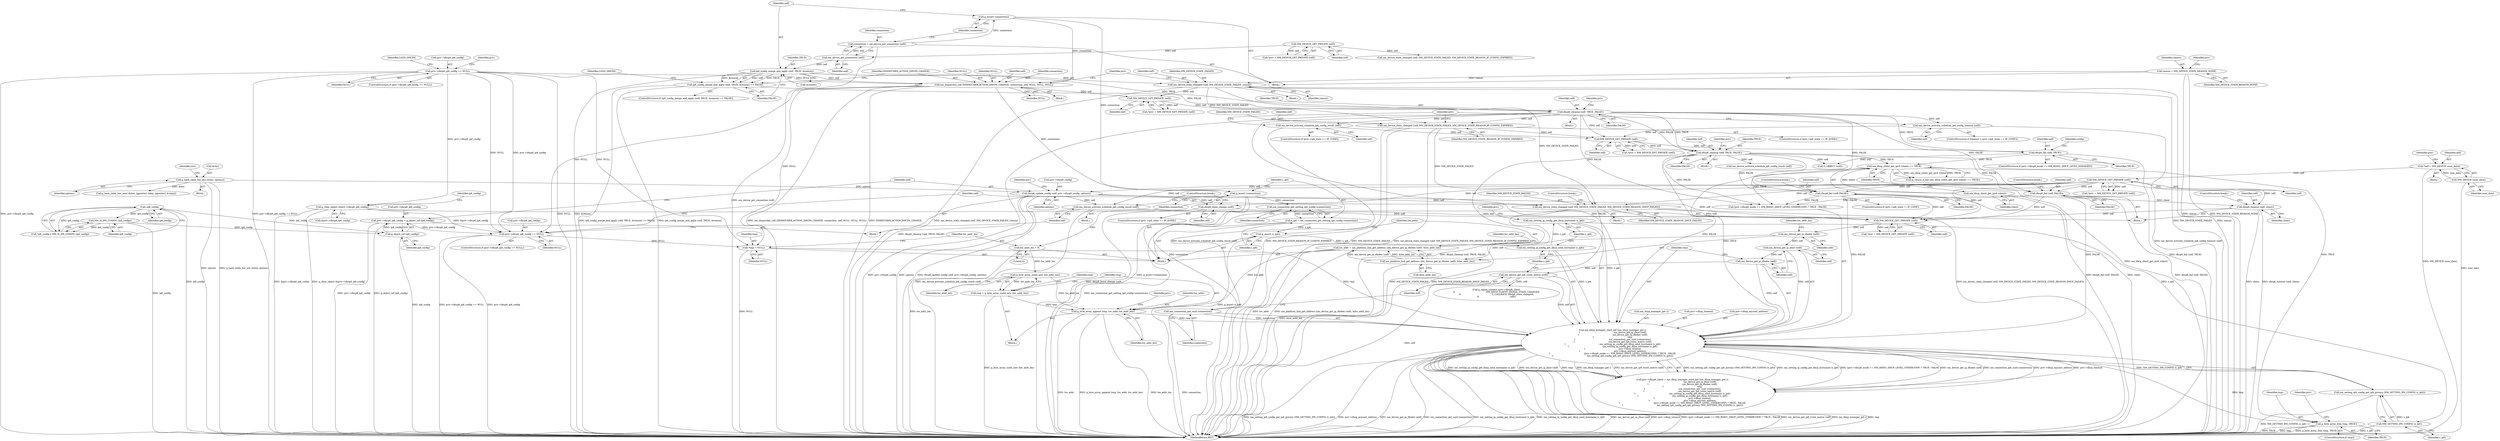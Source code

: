 digraph "0_NetworkManager_d5fc88e573fa58b93034b04d35a2454f5d28cad9@API" {
"1006596" [label="(Call,g_byte_array_free (tmp, TRUE))"];
"1006562" [label="(Call,nm_dhcp_manager_start_ip6 (nm_dhcp_manager_get (),\n\t                                                nm_device_get_ip_iface (self),\n\t                                                nm_device_get_ip_ifindex (self),\n\t                                                tmp,\n\t                                                nm_connection_get_uuid (connection),\n\t                                                nm_device_get_ip6_route_metric (self),\n\t                                                nm_setting_ip_config_get_dhcp_send_hostname (s_ip6),\n\t                                                nm_setting_ip_config_get_dhcp_hostname (s_ip6),\n\t                                                priv->dhcp_timeout,\n\t                                                priv->dhcp_anycast_address,\n\t                                                (priv->dhcp6_mode == NM_RDISC_DHCP_LEVEL_OTHERCONF) ? TRUE : FALSE,\n\t                                                nm_setting_ip6_config_get_ip6_privacy (NM_SETTING_IP6_CONFIG (s_ip6))))"];
"1006564" [label="(Call,nm_device_get_ip_iface (self))"];
"1006543" [label="(Call,nm_device_get_ip_ifindex (self))"];
"1006520" [label="(Call,NM_DEVICE_GET_PRIVATE (self))"];
"1006497" [label="(Call,dhcp6_fail (self, FALSE))"];
"1006413" [label="(Call,NM_DEVICE_GET_PRIVATE (self))"];
"1006406" [label="(Call,*self = NM_DEVICE (user_data))"];
"1006408" [label="(Call,NM_DEVICE (user_data))"];
"1006301" [label="(Call,dhcp6_cleanup (self, TRUE, FALSE))"];
"1006299" [label="(Call,NM_DEVICE_GET_PRIVATE (self))"];
"1006288" [label="(Call,nm_dispatcher_call (DISPATCHER_ACTION_DHCP6_CHANGE, connection, self, NULL, NULL, NULL))"];
"1006268" [label="(Call,g_assert (connection))"];
"1006264" [label="(Call,connection = nm_device_get_connection (self))"];
"1006266" [label="(Call,nm_device_get_connection (self))"];
"1006238" [label="(Call,NM_DEVICE_GET_PRIVATE (self))"];
"1006272" [label="(Call,ip6_config_merge_and_apply (self, TRUE, &reason))"];
"1006246" [label="(Call,priv->dhcp6_ip6_config == NULL)"];
"1006282" [label="(Call,nm_device_state_changed (self, NM_DEVICE_STATE_FAILED, reason))"];
"1006242" [label="(Call,reason = NM_DEVICE_STATE_REASON_NONE)"];
"1006271" [label="(Call,ip6_config_merge_and_apply (self, TRUE, &reason) == FALSE)"];
"1006362" [label="(Call,dhcp6_cleanup (self, TRUE, FALSE))"];
"1006349" [label="(Call,NM_DEVICE_GET_PRIVATE (self))"];
"1006329" [label="(Call,nm_device_state_changed (self, NM_DEVICE_STATE_FAILED, NM_DEVICE_STATE_REASON_IP_CONFIG_EXPIRED))"];
"1006320" [label="(Call,nm_device_activate_schedule_ip6_config_timeout (self))"];
"1006343" [label="(Call,nm_device_activate_schedule_ip6_config_result (self))"];
"1006468" [label="(Call,nm_device_state_changed (self, NM_DEVICE_STATE_FAILED, NM_DEVICE_STATE_REASON_DHCP_FAILED))"];
"1006448" [label="(Call,dhcp6_update_config (self, priv->dhcp6_config, options))"];
"1006380" [label="(Call,g_hash_table_iter_init (&iter, options))"];
"1006510" [label="(Call,dhcp6_fail (self, FALSE))"];
"1006473" [label="(Call,nm_device_activate_schedule_ip6_config_result (self))"];
"1006482" [label="(Call,dhcp6_lease_change (self))"];
"1006486" [label="(Call,dhcp6_timeout (self, client))"];
"1006417" [label="(Call,nm_dhcp_client_get_ipv6 (client))"];
"1006566" [label="(Call,nm_device_get_ip_ifindex (self))"];
"1006554" [label="(Call,g_byte_array_append (tmp, hw_addr, hw_addr_len))"];
"1006550" [label="(Call,tmp = g_byte_array_sized_new (hw_addr_len))"];
"1006552" [label="(Call,g_byte_array_sized_new (hw_addr_len))"];
"1006529" [label="(Call,hw_addr_len = 0)"];
"1006540" [label="(Call,hw_addr = nm_platform_link_get_address (nm_device_get_ip_ifindex (self), &hw_addr_len))"];
"1006542" [label="(Call,nm_platform_link_get_address (nm_device_get_ip_ifindex (self), &hw_addr_len))"];
"1006524" [label="(Call,*tmp = NULL)"];
"1006462" [label="(Call,priv->dhcp6_ip6_config == NULL)"];
"1006434" [label="(Call,g_clear_object (&priv->dhcp6_ip6_config))"];
"1006442" [label="(Call,priv->dhcp6_ip6_config = g_object_ref (ip6_config))"];
"1006446" [label="(Call,g_object_ref (ip6_config))"];
"1006422" [label="(Call,!ip6_config)"];
"1006424" [label="(Call,NM_IS_IP6_CONFIG (ip6_config))"];
"1006569" [label="(Call,nm_connection_get_uuid (connection))"];
"1006536" [label="(Call,nm_connection_get_setting_ip6_config (connection))"];
"1006532" [label="(Call,g_assert (connection))"];
"1006571" [label="(Call,nm_device_get_ip6_route_metric (self))"];
"1006573" [label="(Call,nm_setting_ip_config_get_dhcp_send_hostname (s_ip6))"];
"1006538" [label="(Call,g_assert (s_ip6))"];
"1006534" [label="(Call,s_ip6 = nm_connection_get_setting_ip6_config (connection))"];
"1006575" [label="(Call,nm_setting_ip_config_get_dhcp_hostname (s_ip6))"];
"1006416" [label="(Call,nm_dhcp_client_get_ipv6 (client) == TRUE)"];
"1006357" [label="(Call,dhcp6_fail (self, TRUE))"];
"1006591" [label="(Call,nm_setting_ip6_config_get_ip6_privacy (NM_SETTING_IP6_CONFIG (s_ip6)))"];
"1006592" [label="(Call,NM_SETTING_IP6_CONFIG (s_ip6))"];
"1006526" [label="(Identifier,NULL)"];
"1006289" [label="(Identifier,DISPATCHER_ACTION_DHCP6_CHANGE)"];
"1006518" [label="(Call,*priv = NM_DEVICE_GET_PRIVATE (self))"];
"1006510" [label="(Call,dhcp6_fail (self, FALSE))"];
"1006483" [label="(Identifier,self)"];
"1006363" [label="(Identifier,self)"];
"1006563" [label="(Call,nm_dhcp_manager_get ())"];
"1006418" [label="(Identifier,client)"];
"1006283" [label="(Identifier,self)"];
"1006435" [label="(Call,&priv->dhcp6_ip6_config)"];
"1006566" [label="(Call,nm_device_get_ip_ifindex (self))"];
"1006421" [label="(Call,!ip6_config || NM_IS_IP6_CONFIG (ip6_config))"];
"1006422" [label="(Call,!ip6_config)"];
"1006520" [label="(Call,NM_DEVICE_GET_PRIVATE (self))"];
"1006413" [label="(Call,NM_DEVICE_GET_PRIVATE (self))"];
"1006348" [label="(Identifier,priv)"];
"1006572" [label="(Identifier,self)"];
"1006550" [label="(Call,tmp = g_byte_array_sized_new (hw_addr_len))"];
"1006369" [label="(Identifier,priv)"];
"1006358" [label="(Identifier,self)"];
"1006549" [label="(Block,)"];
"1006277" [label="(Identifier,FALSE)"];
"1006466" [label="(Identifier,NULL)"];
"1006592" [label="(Call,NM_SETTING_IP6_CONFIG (s_ip6))"];
"1006608" [label="(Call,g_signal_connect (priv->dhcp6_client,\n\t\t                                            NM_DHCP_CLIENT_SIGNAL_STATE_CHANGED,\n\t\t                                            G_CALLBACK (dhcp6_state_changed),\n\t\t                                            self))"];
"1006288" [label="(Call,nm_dispatcher_call (DISPATCHER_ACTION_DHCP6_CHANGE, connection, self, NULL, NULL, NULL))"];
"1006513" [label="(ControlStructure,break;)"];
"1006499" [label="(Identifier,FALSE)"];
"1006300" [label="(Identifier,self)"];
"1006487" [label="(Identifier,self)"];
"1006521" [label="(Identifier,self)"];
"1006564" [label="(Call,nm_device_get_ip_iface (self))"];
"1006470" [label="(Identifier,NM_DEVICE_STATE_FAILED)"];
"1006567" [label="(Identifier,self)"];
"1006248" [label="(Identifier,priv)"];
"1006304" [label="(Identifier,FALSE)"];
"1006365" [label="(Identifier,FALSE)"];
"1006596" [label="(Call,g_byte_array_free (tmp, TRUE))"];
"1006560" [label="(Identifier,priv)"];
"1006343" [label="(Call,nm_device_activate_schedule_ip6_config_result (self))"];
"1006546" [label="(Identifier,hw_addr_len)"];
"1006529" [label="(Call,hw_addr_len = 0)"];
"1006406" [label="(Call,*self = NM_DEVICE (user_data))"];
"1006432" [label="(Block,)"];
"1006424" [label="(Call,NM_IS_IP6_CONFIG (ip6_config))"];
"1006301" [label="(Call,dhcp6_cleanup (self, TRUE, FALSE))"];
"1006419" [label="(Identifier,TRUE)"];
"1006578" [label="(Identifier,priv)"];
"1006573" [label="(Call,nm_setting_ip_config_get_dhcp_send_hostname (s_ip6))"];
"1006253" [label="(Identifier,LOGD_DHCP6)"];
"1006407" [label="(Identifier,self)"];
"1006351" [label="(ControlStructure,if (priv->dhcp6_mode == NM_RDISC_DHCP_LEVEL_MANAGED))"];
"1006423" [label="(Identifier,ip6_config)"];
"1006290" [label="(Identifier,connection)"];
"1006239" [label="(Identifier,self)"];
"1006556" [label="(Identifier,hw_addr)"];
"1006473" [label="(Call,nm_device_activate_schedule_ip6_config_result (self))"];
"1006558" [label="(Call,priv->dhcp6_client = nm_dhcp_manager_start_ip6 (nm_dhcp_manager_get (),\n\t                                                nm_device_get_ip_iface (self),\n\t                                                nm_device_get_ip_ifindex (self),\n\t                                                tmp,\n\t                                                nm_connection_get_uuid (connection),\n\t                                                nm_device_get_ip6_route_metric (self),\n\t                                                nm_setting_ip_config_get_dhcp_send_hostname (s_ip6),\n\t                                                nm_setting_ip_config_get_dhcp_hostname (s_ip6),\n\t                                                priv->dhcp_timeout,\n\t                                                priv->dhcp_anycast_address,\n\t                                                (priv->dhcp6_mode == NM_RDISC_DHCP_LEVEL_OTHERCONF) ? TRUE : FALSE,\n\t                                                nm_setting_ip6_config_get_ip6_privacy (NM_SETTING_IP6_CONFIG (s_ip6))))"];
"1006450" [label="(Call,priv->dhcp6_config)"];
"1006484" [label="(ControlStructure,break;)"];
"1006453" [label="(Identifier,options)"];
"1006474" [label="(Identifier,self)"];
"1006332" [label="(Identifier,NM_DEVICE_STATE_REASON_IP_CONFIG_EXPIRED)"];
"1006538" [label="(Call,g_assert (s_ip6))"];
"1006463" [label="(Call,priv->dhcp6_ip6_config)"];
"1006385" [label="(Call,g_hash_table_iter_next (&iter, (gpointer) &key, (gpointer) &value))"];
"1006569" [label="(Call,nm_connection_get_uuid (connection))"];
"1006416" [label="(Call,nm_dhcp_client_get_ipv6 (client) == TRUE)"];
"1006446" [label="(Call,g_object_ref (ip6_config))"];
"1006264" [label="(Call,connection = nm_device_get_connection (self))"];
"1006574" [label="(Identifier,s_ip6)"];
"1006272" [label="(Call,ip6_config_merge_and_apply (self, TRUE, &reason))"];
"1006250" [label="(Identifier,NULL)"];
"1006387" [label="(Identifier,iter)"];
"1006565" [label="(Identifier,self)"];
"1006299" [label="(Call,NM_DEVICE_GET_PRIVATE (self))"];
"1006535" [label="(Identifier,s_ip6)"];
"1006359" [label="(Identifier,TRUE)"];
"1006457" [label="(Identifier,priv)"];
"1006320" [label="(Call,nm_device_activate_schedule_ip6_config_timeout (self))"];
"1006540" [label="(Call,hw_addr = nm_platform_link_get_address (nm_device_get_ip_ifindex (self), &hw_addr_len))"];
"1006303" [label="(Identifier,TRUE)"];
"1006577" [label="(Call,priv->dhcp_timeout)"];
"1006245" [label="(ControlStructure,if (priv->dhcp6_ip6_config == NULL))"];
"1006497" [label="(Call,dhcp6_fail (self, FALSE))"];
"1006280" [label="(Identifier,LOGD_DHCP6)"];
"1006242" [label="(Call,reason = NM_DEVICE_STATE_REASON_NONE)"];
"1006486" [label="(Call,dhcp6_timeout (self, client))"];
"1006543" [label="(Call,nm_device_get_ip_ifindex (self))"];
"1006580" [label="(Call,priv->dhcp_anycast_address)"];
"1006512" [label="(Identifier,FALSE)"];
"1006374" [label="(Block,)"];
"1006238" [label="(Call,NM_DEVICE_GET_PRIVATE (self))"];
"1006293" [label="(Identifier,NULL)"];
"1006441" [label="(Block,)"];
"1006282" [label="(Call,nm_device_state_changed (self, NM_DEVICE_STATE_FAILED, reason))"];
"1006330" [label="(Identifier,self)"];
"1006583" [label="(Call,(priv->dhcp6_mode == NM_RDISC_DHCP_LEVEL_OTHERCONF) ? TRUE : FALSE)"];
"1006491" [label="(ControlStructure,if (priv->ip6_state != IP_CONF))"];
"1006557" [label="(Identifier,hw_addr_len)"];
"1006415" [label="(Call,g_return_if_fail (nm_dhcp_client_get_ipv6 (client) == TRUE))"];
"1006531" [label="(Literal,0)"];
"1006500" [label="(ControlStructure,break;)"];
"1006274" [label="(Identifier,TRUE)"];
"1006568" [label="(Identifier,tmp)"];
"1006442" [label="(Call,priv->dhcp6_ip6_config = g_object_ref (ip6_config))"];
"1006292" [label="(Identifier,NULL)"];
"1006278" [label="(Block,)"];
"1006488" [label="(Identifier,client)"];
"1006271" [label="(Call,ip6_config_merge_and_apply (self, TRUE, &reason) == FALSE)"];
"1006460" [label="(Block,)"];
"1006361" [label="(Block,)"];
"1006297" [label="(Call,*priv = NM_DEVICE_GET_PRIVATE (self))"];
"1006337" [label="(ControlStructure,if (priv->ip6_state == IP_CONF))"];
"1006542" [label="(Call,nm_platform_link_get_address (nm_device_get_ip_ifindex (self), &hw_addr_len))"];
"1006411" [label="(Call,*priv = NM_DEVICE_GET_PRIVATE (self))"];
"1006468" [label="(Call,nm_device_state_changed (self, NM_DEVICE_STATE_FAILED, NM_DEVICE_STATE_REASON_DHCP_FAILED))"];
"1006247" [label="(Call,priv->dhcp6_ip6_config)"];
"1006408" [label="(Call,NM_DEVICE (user_data))"];
"1006262" [label="(Identifier,priv)"];
"1006275" [label="(Call,&reason)"];
"1006372" [label="(Call,nm_device_activate_schedule_ip6_config_result (self))"];
"1006533" [label="(Identifier,connection)"];
"1006298" [label="(Identifier,priv)"];
"1006347" [label="(Call,*priv = NM_DEVICE_GET_PRIVATE (self))"];
"1006476" [label="(ControlStructure,if (priv->ip6_state == IP_DONE))"];
"1006544" [label="(Identifier,self)"];
"1006489" [label="(ControlStructure,break;)"];
"1006302" [label="(Identifier,self)"];
"1006462" [label="(Call,priv->dhcp6_ip6_config == NULL)"];
"1006295" [label="(Block,)"];
"1006321" [label="(Identifier,self)"];
"1006323" [label="(ControlStructure,if (priv->ip6_state == IP_DONE))"];
"1006364" [label="(Identifier,TRUE)"];
"1006267" [label="(Identifier,self)"];
"1006598" [label="(Identifier,TRUE)"];
"1006555" [label="(Identifier,tmp)"];
"1006404" [label="(Block,)"];
"1006255" [label="(Call,nm_device_state_changed (self, NM_DEVICE_STATE_FAILED, NM_DEVICE_STATE_REASON_IP_CONFIG_EXPIRED))"];
"1006294" [label="(Identifier,NULL)"];
"1006269" [label="(Identifier,connection)"];
"1006234" [label="(Block,)"];
"1006265" [label="(Identifier,connection)"];
"1006379" [label="(Identifier,config)"];
"1006545" [label="(Call,&hw_addr_len)"];
"1006524" [label="(Call,*tmp = NULL)"];
"1006414" [label="(Identifier,self)"];
"1006472" [label="(ControlStructure,break;)"];
"1006498" [label="(Identifier,self)"];
"1007368" [label="(MethodReturn,RET)"];
"1006412" [label="(Identifier,priv)"];
"1006243" [label="(Identifier,reason)"];
"1006417" [label="(Call,nm_dhcp_client_get_ipv6 (client))"];
"1006553" [label="(Identifier,hw_addr_len)"];
"1006530" [label="(Identifier,hw_addr_len)"];
"1006541" [label="(Identifier,hw_addr)"];
"1006576" [label="(Identifier,s_ip6)"];
"1006593" [label="(Identifier,s_ip6)"];
"1006270" [label="(ControlStructure,if (ip6_config_merge_and_apply (self, TRUE, &reason) == FALSE))"];
"1006525" [label="(Identifier,tmp)"];
"1006469" [label="(Identifier,self)"];
"1006266" [label="(Call,nm_device_get_connection (self))"];
"1006534" [label="(Call,s_ip6 = nm_connection_get_setting_ip6_config (connection))"];
"1006357" [label="(Call,dhcp6_fail (self, TRUE))"];
"1006575" [label="(Call,nm_setting_ip_config_get_dhcp_hostname (s_ip6))"];
"1006536" [label="(Call,nm_connection_get_setting_ip6_config (connection))"];
"1006291" [label="(Identifier,self)"];
"1006601" [label="(Identifier,priv)"];
"1006571" [label="(Call,nm_device_get_ip6_route_metric (self))"];
"1006246" [label="(Call,priv->dhcp6_ip6_config == NULL)"];
"1006532" [label="(Call,g_assert (connection))"];
"1006570" [label="(Identifier,connection)"];
"1006552" [label="(Call,g_byte_array_sized_new (hw_addr_len))"];
"1006539" [label="(Identifier,s_ip6)"];
"1006467" [label="(Block,)"];
"1006461" [label="(ControlStructure,if (priv->dhcp6_ip6_config == NULL))"];
"1006344" [label="(Identifier,self)"];
"1006383" [label="(Identifier,options)"];
"1006548" [label="(Identifier,hw_addr_len)"];
"1006362" [label="(Call,dhcp6_cleanup (self, TRUE, FALSE))"];
"1006591" [label="(Call,nm_setting_ip6_config_get_ip6_privacy (NM_SETTING_IP6_CONFIG (s_ip6)))"];
"1006449" [label="(Identifier,self)"];
"1006447" [label="(Identifier,ip6_config)"];
"1006482" [label="(Call,dhcp6_lease_change (self))"];
"1006511" [label="(Identifier,self)"];
"1006236" [label="(Call,*priv = NM_DEVICE_GET_PRIVATE (self))"];
"1006273" [label="(Identifier,self)"];
"1006594" [label="(ControlStructure,if (tmp))"];
"1006287" [label="(Block,)"];
"1006268" [label="(Call,g_assert (connection))"];
"1006597" [label="(Identifier,tmp)"];
"1006331" [label="(Identifier,NM_DEVICE_STATE_FAILED)"];
"1006308" [label="(Identifier,priv)"];
"1006440" [label="(Identifier,ip6_config)"];
"1006471" [label="(Identifier,NM_DEVICE_STATE_REASON_DHCP_FAILED)"];
"1006443" [label="(Call,priv->dhcp6_ip6_config)"];
"1006401" [label="(Call,G_OBJECT (self))"];
"1006562" [label="(Call,nm_dhcp_manager_start_ip6 (nm_dhcp_manager_get (),\n\t                                                nm_device_get_ip_iface (self),\n\t                                                nm_device_get_ip_ifindex (self),\n\t                                                tmp,\n\t                                                nm_connection_get_uuid (connection),\n\t                                                nm_device_get_ip6_route_metric (self),\n\t                                                nm_setting_ip_config_get_dhcp_send_hostname (s_ip6),\n\t                                                nm_setting_ip_config_get_dhcp_hostname (s_ip6),\n\t                                                priv->dhcp_timeout,\n\t                                                priv->dhcp_anycast_address,\n\t                                                (priv->dhcp6_mode == NM_RDISC_DHCP_LEVEL_OTHERCONF) ? TRUE : FALSE,\n\t                                                nm_setting_ip6_config_get_ip6_privacy (NM_SETTING_IP6_CONFIG (s_ip6))))"];
"1006551" [label="(Identifier,tmp)"];
"1006284" [label="(Identifier,NM_DEVICE_STATE_FAILED)"];
"1006312" [label="(ControlStructure,if (timeout || (priv->ip6_state == IP_CONF)))"];
"1006537" [label="(Identifier,connection)"];
"1006425" [label="(Identifier,ip6_config)"];
"1006554" [label="(Call,g_byte_array_append (tmp, hw_addr, hw_addr_len))"];
"1006285" [label="(Identifier,reason)"];
"1006244" [label="(Identifier,NM_DEVICE_STATE_REASON_NONE)"];
"1006329" [label="(Call,nm_device_state_changed (self, NM_DEVICE_STATE_FAILED, NM_DEVICE_STATE_REASON_IP_CONFIG_EXPIRED))"];
"1006448" [label="(Call,dhcp6_update_config (self, priv->dhcp6_config, options))"];
"1006350" [label="(Identifier,self)"];
"1006349" [label="(Call,NM_DEVICE_GET_PRIVATE (self))"];
"1006381" [label="(Call,&iter)"];
"1006516" [label="(Block,)"];
"1006409" [label="(Identifier,user_data)"];
"1006380" [label="(Call,g_hash_table_iter_init (&iter, options))"];
"1006434" [label="(Call,g_clear_object (&priv->dhcp6_ip6_config))"];
"1006596" -> "1006594"  [label="AST: "];
"1006596" -> "1006598"  [label="CFG: "];
"1006597" -> "1006596"  [label="AST: "];
"1006598" -> "1006596"  [label="AST: "];
"1006601" -> "1006596"  [label="CFG: "];
"1006596" -> "1007368"  [label="DDG: tmp"];
"1006596" -> "1007368"  [label="DDG: g_byte_array_free (tmp, TRUE)"];
"1006596" -> "1007368"  [label="DDG: TRUE"];
"1006562" -> "1006596"  [label="DDG: tmp"];
"1006416" -> "1006596"  [label="DDG: TRUE"];
"1006562" -> "1006558"  [label="AST: "];
"1006562" -> "1006591"  [label="CFG: "];
"1006563" -> "1006562"  [label="AST: "];
"1006564" -> "1006562"  [label="AST: "];
"1006566" -> "1006562"  [label="AST: "];
"1006568" -> "1006562"  [label="AST: "];
"1006569" -> "1006562"  [label="AST: "];
"1006571" -> "1006562"  [label="AST: "];
"1006573" -> "1006562"  [label="AST: "];
"1006575" -> "1006562"  [label="AST: "];
"1006577" -> "1006562"  [label="AST: "];
"1006580" -> "1006562"  [label="AST: "];
"1006583" -> "1006562"  [label="AST: "];
"1006591" -> "1006562"  [label="AST: "];
"1006558" -> "1006562"  [label="CFG: "];
"1006562" -> "1007368"  [label="DDG: nm_device_get_ip_iface (self)"];
"1006562" -> "1007368"  [label="DDG: priv->dhcp_timeout"];
"1006562" -> "1007368"  [label="DDG: (priv->dhcp6_mode == NM_RDISC_DHCP_LEVEL_OTHERCONF) ? TRUE : FALSE"];
"1006562" -> "1007368"  [label="DDG: nm_device_get_ip6_route_metric (self)"];
"1006562" -> "1007368"  [label="DDG: nm_dhcp_manager_get ()"];
"1006562" -> "1007368"  [label="DDG: tmp"];
"1006562" -> "1007368"  [label="DDG: nm_setting_ip6_config_get_ip6_privacy (NM_SETTING_IP6_CONFIG (s_ip6))"];
"1006562" -> "1007368"  [label="DDG: priv->dhcp_anycast_address"];
"1006562" -> "1007368"  [label="DDG: nm_device_get_ip_ifindex (self)"];
"1006562" -> "1007368"  [label="DDG: nm_connection_get_uuid (connection)"];
"1006562" -> "1007368"  [label="DDG: nm_setting_ip_config_get_dhcp_hostname (s_ip6)"];
"1006562" -> "1007368"  [label="DDG: nm_setting_ip_config_get_dhcp_send_hostname (s_ip6)"];
"1006562" -> "1006558"  [label="DDG: nm_setting_ip6_config_get_ip6_privacy (NM_SETTING_IP6_CONFIG (s_ip6))"];
"1006562" -> "1006558"  [label="DDG: nm_setting_ip_config_get_dhcp_hostname (s_ip6)"];
"1006562" -> "1006558"  [label="DDG: (priv->dhcp6_mode == NM_RDISC_DHCP_LEVEL_OTHERCONF) ? TRUE : FALSE"];
"1006562" -> "1006558"  [label="DDG: nm_device_get_ip_ifindex (self)"];
"1006562" -> "1006558"  [label="DDG: nm_connection_get_uuid (connection)"];
"1006562" -> "1006558"  [label="DDG: priv->dhcp_anycast_address"];
"1006562" -> "1006558"  [label="DDG: priv->dhcp_timeout"];
"1006562" -> "1006558"  [label="DDG: nm_setting_ip_config_get_dhcp_send_hostname (s_ip6)"];
"1006562" -> "1006558"  [label="DDG: nm_device_get_ip_iface (self)"];
"1006562" -> "1006558"  [label="DDG: tmp"];
"1006562" -> "1006558"  [label="DDG: nm_dhcp_manager_get ()"];
"1006562" -> "1006558"  [label="DDG: nm_device_get_ip6_route_metric (self)"];
"1006564" -> "1006562"  [label="DDG: self"];
"1006566" -> "1006562"  [label="DDG: self"];
"1006554" -> "1006562"  [label="DDG: tmp"];
"1006524" -> "1006562"  [label="DDG: tmp"];
"1006569" -> "1006562"  [label="DDG: connection"];
"1006571" -> "1006562"  [label="DDG: self"];
"1006573" -> "1006562"  [label="DDG: s_ip6"];
"1006575" -> "1006562"  [label="DDG: s_ip6"];
"1006416" -> "1006562"  [label="DDG: TRUE"];
"1006301" -> "1006562"  [label="DDG: FALSE"];
"1006362" -> "1006562"  [label="DDG: FALSE"];
"1006497" -> "1006562"  [label="DDG: FALSE"];
"1006510" -> "1006562"  [label="DDG: FALSE"];
"1006591" -> "1006562"  [label="DDG: NM_SETTING_IP6_CONFIG (s_ip6)"];
"1006564" -> "1006565"  [label="CFG: "];
"1006565" -> "1006564"  [label="AST: "];
"1006567" -> "1006564"  [label="CFG: "];
"1006543" -> "1006564"  [label="DDG: self"];
"1006564" -> "1006566"  [label="DDG: self"];
"1006543" -> "1006542"  [label="AST: "];
"1006543" -> "1006544"  [label="CFG: "];
"1006544" -> "1006543"  [label="AST: "];
"1006546" -> "1006543"  [label="CFG: "];
"1006543" -> "1006542"  [label="DDG: self"];
"1006520" -> "1006543"  [label="DDG: self"];
"1006520" -> "1006518"  [label="AST: "];
"1006520" -> "1006521"  [label="CFG: "];
"1006521" -> "1006520"  [label="AST: "];
"1006518" -> "1006520"  [label="CFG: "];
"1006520" -> "1006518"  [label="DDG: self"];
"1006497" -> "1006520"  [label="DDG: self"];
"1006468" -> "1006520"  [label="DDG: self"];
"1006510" -> "1006520"  [label="DDG: self"];
"1006413" -> "1006520"  [label="DDG: self"];
"1006473" -> "1006520"  [label="DDG: self"];
"1006482" -> "1006520"  [label="DDG: self"];
"1006448" -> "1006520"  [label="DDG: self"];
"1006486" -> "1006520"  [label="DDG: self"];
"1006497" -> "1006491"  [label="AST: "];
"1006497" -> "1006499"  [label="CFG: "];
"1006498" -> "1006497"  [label="AST: "];
"1006499" -> "1006497"  [label="AST: "];
"1006500" -> "1006497"  [label="CFG: "];
"1006497" -> "1007368"  [label="DDG: dhcp6_fail (self, FALSE)"];
"1006413" -> "1006497"  [label="DDG: self"];
"1006301" -> "1006497"  [label="DDG: FALSE"];
"1006362" -> "1006497"  [label="DDG: FALSE"];
"1006497" -> "1006583"  [label="DDG: FALSE"];
"1006413" -> "1006411"  [label="AST: "];
"1006413" -> "1006414"  [label="CFG: "];
"1006414" -> "1006413"  [label="AST: "];
"1006411" -> "1006413"  [label="CFG: "];
"1006413" -> "1006411"  [label="DDG: self"];
"1006406" -> "1006413"  [label="DDG: self"];
"1006413" -> "1006448"  [label="DDG: self"];
"1006413" -> "1006468"  [label="DDG: self"];
"1006413" -> "1006473"  [label="DDG: self"];
"1006413" -> "1006482"  [label="DDG: self"];
"1006413" -> "1006486"  [label="DDG: self"];
"1006413" -> "1006510"  [label="DDG: self"];
"1006406" -> "1006404"  [label="AST: "];
"1006406" -> "1006408"  [label="CFG: "];
"1006407" -> "1006406"  [label="AST: "];
"1006408" -> "1006406"  [label="AST: "];
"1006412" -> "1006406"  [label="CFG: "];
"1006406" -> "1007368"  [label="DDG: NM_DEVICE (user_data)"];
"1006408" -> "1006406"  [label="DDG: user_data"];
"1006408" -> "1006409"  [label="CFG: "];
"1006409" -> "1006408"  [label="AST: "];
"1006408" -> "1007368"  [label="DDG: user_data"];
"1006301" -> "1006295"  [label="AST: "];
"1006301" -> "1006304"  [label="CFG: "];
"1006302" -> "1006301"  [label="AST: "];
"1006303" -> "1006301"  [label="AST: "];
"1006304" -> "1006301"  [label="AST: "];
"1006308" -> "1006301"  [label="CFG: "];
"1006301" -> "1007368"  [label="DDG: dhcp6_cleanup (self, TRUE, FALSE)"];
"1006299" -> "1006301"  [label="DDG: self"];
"1006272" -> "1006301"  [label="DDG: TRUE"];
"1006271" -> "1006301"  [label="DDG: FALSE"];
"1006301" -> "1006320"  [label="DDG: self"];
"1006301" -> "1006329"  [label="DDG: self"];
"1006301" -> "1006343"  [label="DDG: self"];
"1006301" -> "1006349"  [label="DDG: self"];
"1006301" -> "1006357"  [label="DDG: TRUE"];
"1006301" -> "1006362"  [label="DDG: TRUE"];
"1006301" -> "1006362"  [label="DDG: FALSE"];
"1006301" -> "1006510"  [label="DDG: FALSE"];
"1006301" -> "1006583"  [label="DDG: FALSE"];
"1006299" -> "1006297"  [label="AST: "];
"1006299" -> "1006300"  [label="CFG: "];
"1006300" -> "1006299"  [label="AST: "];
"1006297" -> "1006299"  [label="CFG: "];
"1006299" -> "1006297"  [label="DDG: self"];
"1006288" -> "1006299"  [label="DDG: self"];
"1006282" -> "1006299"  [label="DDG: self"];
"1006288" -> "1006287"  [label="AST: "];
"1006288" -> "1006294"  [label="CFG: "];
"1006289" -> "1006288"  [label="AST: "];
"1006290" -> "1006288"  [label="AST: "];
"1006291" -> "1006288"  [label="AST: "];
"1006292" -> "1006288"  [label="AST: "];
"1006293" -> "1006288"  [label="AST: "];
"1006294" -> "1006288"  [label="AST: "];
"1006298" -> "1006288"  [label="CFG: "];
"1006288" -> "1007368"  [label="DDG: nm_dispatcher_call (DISPATCHER_ACTION_DHCP6_CHANGE, connection, self, NULL, NULL, NULL)"];
"1006288" -> "1007368"  [label="DDG: DISPATCHER_ACTION_DHCP6_CHANGE"];
"1006268" -> "1006288"  [label="DDG: connection"];
"1006272" -> "1006288"  [label="DDG: self"];
"1006246" -> "1006288"  [label="DDG: NULL"];
"1006288" -> "1006462"  [label="DDG: NULL"];
"1006288" -> "1006524"  [label="DDG: NULL"];
"1006288" -> "1006532"  [label="DDG: connection"];
"1006268" -> "1006234"  [label="AST: "];
"1006268" -> "1006269"  [label="CFG: "];
"1006269" -> "1006268"  [label="AST: "];
"1006273" -> "1006268"  [label="CFG: "];
"1006264" -> "1006268"  [label="DDG: connection"];
"1006268" -> "1006532"  [label="DDG: connection"];
"1006264" -> "1006234"  [label="AST: "];
"1006264" -> "1006266"  [label="CFG: "];
"1006265" -> "1006264"  [label="AST: "];
"1006266" -> "1006264"  [label="AST: "];
"1006269" -> "1006264"  [label="CFG: "];
"1006264" -> "1007368"  [label="DDG: nm_device_get_connection (self)"];
"1006266" -> "1006264"  [label="DDG: self"];
"1006266" -> "1006267"  [label="CFG: "];
"1006267" -> "1006266"  [label="AST: "];
"1006238" -> "1006266"  [label="DDG: self"];
"1006266" -> "1006272"  [label="DDG: self"];
"1006238" -> "1006236"  [label="AST: "];
"1006238" -> "1006239"  [label="CFG: "];
"1006239" -> "1006238"  [label="AST: "];
"1006236" -> "1006238"  [label="CFG: "];
"1006238" -> "1006236"  [label="DDG: self"];
"1006238" -> "1006255"  [label="DDG: self"];
"1006272" -> "1006271"  [label="AST: "];
"1006272" -> "1006275"  [label="CFG: "];
"1006273" -> "1006272"  [label="AST: "];
"1006274" -> "1006272"  [label="AST: "];
"1006275" -> "1006272"  [label="AST: "];
"1006277" -> "1006272"  [label="CFG: "];
"1006272" -> "1007368"  [label="DDG: &reason"];
"1006272" -> "1006271"  [label="DDG: self"];
"1006272" -> "1006271"  [label="DDG: TRUE"];
"1006272" -> "1006271"  [label="DDG: &reason"];
"1006272" -> "1006282"  [label="DDG: self"];
"1006246" -> "1006245"  [label="AST: "];
"1006246" -> "1006250"  [label="CFG: "];
"1006247" -> "1006246"  [label="AST: "];
"1006250" -> "1006246"  [label="AST: "];
"1006253" -> "1006246"  [label="CFG: "];
"1006262" -> "1006246"  [label="CFG: "];
"1006246" -> "1007368"  [label="DDG: priv->dhcp6_ip6_config == NULL"];
"1006246" -> "1007368"  [label="DDG: NULL"];
"1006246" -> "1007368"  [label="DDG: priv->dhcp6_ip6_config"];
"1006246" -> "1006434"  [label="DDG: priv->dhcp6_ip6_config"];
"1006246" -> "1006462"  [label="DDG: priv->dhcp6_ip6_config"];
"1006246" -> "1006462"  [label="DDG: NULL"];
"1006246" -> "1006524"  [label="DDG: NULL"];
"1006282" -> "1006278"  [label="AST: "];
"1006282" -> "1006285"  [label="CFG: "];
"1006283" -> "1006282"  [label="AST: "];
"1006284" -> "1006282"  [label="AST: "];
"1006285" -> "1006282"  [label="AST: "];
"1006298" -> "1006282"  [label="CFG: "];
"1006282" -> "1007368"  [label="DDG: NM_DEVICE_STATE_FAILED"];
"1006282" -> "1007368"  [label="DDG: reason"];
"1006282" -> "1007368"  [label="DDG: nm_device_state_changed (self, NM_DEVICE_STATE_FAILED, reason)"];
"1006242" -> "1006282"  [label="DDG: reason"];
"1006282" -> "1006329"  [label="DDG: NM_DEVICE_STATE_FAILED"];
"1006282" -> "1006468"  [label="DDG: NM_DEVICE_STATE_FAILED"];
"1006242" -> "1006234"  [label="AST: "];
"1006242" -> "1006244"  [label="CFG: "];
"1006243" -> "1006242"  [label="AST: "];
"1006244" -> "1006242"  [label="AST: "];
"1006248" -> "1006242"  [label="CFG: "];
"1006242" -> "1007368"  [label="DDG: NM_DEVICE_STATE_REASON_NONE"];
"1006242" -> "1007368"  [label="DDG: reason"];
"1006271" -> "1006270"  [label="AST: "];
"1006271" -> "1006277"  [label="CFG: "];
"1006277" -> "1006271"  [label="AST: "];
"1006280" -> "1006271"  [label="CFG: "];
"1006289" -> "1006271"  [label="CFG: "];
"1006271" -> "1007368"  [label="DDG: ip6_config_merge_and_apply (self, TRUE, &reason) == FALSE"];
"1006271" -> "1007368"  [label="DDG: ip6_config_merge_and_apply (self, TRUE, &reason)"];
"1006362" -> "1006361"  [label="AST: "];
"1006362" -> "1006365"  [label="CFG: "];
"1006363" -> "1006362"  [label="AST: "];
"1006364" -> "1006362"  [label="AST: "];
"1006365" -> "1006362"  [label="AST: "];
"1006369" -> "1006362"  [label="CFG: "];
"1006362" -> "1007368"  [label="DDG: dhcp6_cleanup (self, TRUE, FALSE)"];
"1006349" -> "1006362"  [label="DDG: self"];
"1006362" -> "1006372"  [label="DDG: self"];
"1006362" -> "1006401"  [label="DDG: self"];
"1006362" -> "1006416"  [label="DDG: TRUE"];
"1006362" -> "1006510"  [label="DDG: FALSE"];
"1006362" -> "1006583"  [label="DDG: FALSE"];
"1006349" -> "1006347"  [label="AST: "];
"1006349" -> "1006350"  [label="CFG: "];
"1006350" -> "1006349"  [label="AST: "];
"1006347" -> "1006349"  [label="CFG: "];
"1006349" -> "1006347"  [label="DDG: self"];
"1006329" -> "1006349"  [label="DDG: self"];
"1006320" -> "1006349"  [label="DDG: self"];
"1006343" -> "1006349"  [label="DDG: self"];
"1006349" -> "1006357"  [label="DDG: self"];
"1006329" -> "1006323"  [label="AST: "];
"1006329" -> "1006332"  [label="CFG: "];
"1006330" -> "1006329"  [label="AST: "];
"1006331" -> "1006329"  [label="AST: "];
"1006332" -> "1006329"  [label="AST: "];
"1006348" -> "1006329"  [label="CFG: "];
"1006329" -> "1007368"  [label="DDG: nm_device_state_changed (self, NM_DEVICE_STATE_FAILED, NM_DEVICE_STATE_REASON_IP_CONFIG_EXPIRED)"];
"1006329" -> "1007368"  [label="DDG: NM_DEVICE_STATE_REASON_IP_CONFIG_EXPIRED"];
"1006329" -> "1007368"  [label="DDG: NM_DEVICE_STATE_FAILED"];
"1006329" -> "1006468"  [label="DDG: NM_DEVICE_STATE_FAILED"];
"1006320" -> "1006312"  [label="AST: "];
"1006320" -> "1006321"  [label="CFG: "];
"1006321" -> "1006320"  [label="AST: "];
"1006348" -> "1006320"  [label="CFG: "];
"1006320" -> "1007368"  [label="DDG: nm_device_activate_schedule_ip6_config_timeout (self)"];
"1006343" -> "1006337"  [label="AST: "];
"1006343" -> "1006344"  [label="CFG: "];
"1006344" -> "1006343"  [label="AST: "];
"1006348" -> "1006343"  [label="CFG: "];
"1006343" -> "1007368"  [label="DDG: nm_device_activate_schedule_ip6_config_result (self)"];
"1006468" -> "1006467"  [label="AST: "];
"1006468" -> "1006471"  [label="CFG: "];
"1006469" -> "1006468"  [label="AST: "];
"1006470" -> "1006468"  [label="AST: "];
"1006471" -> "1006468"  [label="AST: "];
"1006472" -> "1006468"  [label="CFG: "];
"1006468" -> "1007368"  [label="DDG: NM_DEVICE_STATE_FAILED"];
"1006468" -> "1007368"  [label="DDG: NM_DEVICE_STATE_REASON_DHCP_FAILED"];
"1006468" -> "1007368"  [label="DDG: nm_device_state_changed (self, NM_DEVICE_STATE_FAILED, NM_DEVICE_STATE_REASON_DHCP_FAILED)"];
"1006448" -> "1006468"  [label="DDG: self"];
"1006448" -> "1006441"  [label="AST: "];
"1006448" -> "1006453"  [label="CFG: "];
"1006449" -> "1006448"  [label="AST: "];
"1006450" -> "1006448"  [label="AST: "];
"1006453" -> "1006448"  [label="AST: "];
"1006457" -> "1006448"  [label="CFG: "];
"1006448" -> "1007368"  [label="DDG: options"];
"1006448" -> "1007368"  [label="DDG: dhcp6_update_config (self, priv->dhcp6_config, options)"];
"1006448" -> "1007368"  [label="DDG: priv->dhcp6_config"];
"1006380" -> "1006448"  [label="DDG: options"];
"1006448" -> "1006473"  [label="DDG: self"];
"1006448" -> "1006482"  [label="DDG: self"];
"1006380" -> "1006374"  [label="AST: "];
"1006380" -> "1006383"  [label="CFG: "];
"1006381" -> "1006380"  [label="AST: "];
"1006383" -> "1006380"  [label="AST: "];
"1006387" -> "1006380"  [label="CFG: "];
"1006380" -> "1007368"  [label="DDG: options"];
"1006380" -> "1007368"  [label="DDG: g_hash_table_iter_init (&iter, options)"];
"1006380" -> "1006385"  [label="DDG: &iter"];
"1006510" -> "1006432"  [label="AST: "];
"1006510" -> "1006512"  [label="CFG: "];
"1006511" -> "1006510"  [label="AST: "];
"1006512" -> "1006510"  [label="AST: "];
"1006513" -> "1006510"  [label="CFG: "];
"1006510" -> "1007368"  [label="DDG: dhcp6_fail (self, FALSE)"];
"1006510" -> "1006583"  [label="DDG: FALSE"];
"1006473" -> "1006460"  [label="AST: "];
"1006473" -> "1006474"  [label="CFG: "];
"1006474" -> "1006473"  [label="AST: "];
"1006484" -> "1006473"  [label="CFG: "];
"1006473" -> "1007368"  [label="DDG: nm_device_activate_schedule_ip6_config_result (self)"];
"1006482" -> "1006476"  [label="AST: "];
"1006482" -> "1006483"  [label="CFG: "];
"1006483" -> "1006482"  [label="AST: "];
"1006484" -> "1006482"  [label="CFG: "];
"1006482" -> "1007368"  [label="DDG: dhcp6_lease_change (self)"];
"1006486" -> "1006432"  [label="AST: "];
"1006486" -> "1006488"  [label="CFG: "];
"1006487" -> "1006486"  [label="AST: "];
"1006488" -> "1006486"  [label="AST: "];
"1006489" -> "1006486"  [label="CFG: "];
"1006486" -> "1007368"  [label="DDG: client"];
"1006486" -> "1007368"  [label="DDG: dhcp6_timeout (self, client)"];
"1006417" -> "1006486"  [label="DDG: client"];
"1006417" -> "1006416"  [label="AST: "];
"1006417" -> "1006418"  [label="CFG: "];
"1006418" -> "1006417"  [label="AST: "];
"1006419" -> "1006417"  [label="CFG: "];
"1006417" -> "1007368"  [label="DDG: client"];
"1006417" -> "1006416"  [label="DDG: client"];
"1006566" -> "1006567"  [label="CFG: "];
"1006567" -> "1006566"  [label="AST: "];
"1006568" -> "1006566"  [label="CFG: "];
"1006566" -> "1006571"  [label="DDG: self"];
"1006554" -> "1006549"  [label="AST: "];
"1006554" -> "1006557"  [label="CFG: "];
"1006555" -> "1006554"  [label="AST: "];
"1006556" -> "1006554"  [label="AST: "];
"1006557" -> "1006554"  [label="AST: "];
"1006560" -> "1006554"  [label="CFG: "];
"1006554" -> "1007368"  [label="DDG: hw_addr_len"];
"1006554" -> "1007368"  [label="DDG: hw_addr"];
"1006554" -> "1007368"  [label="DDG: g_byte_array_append (tmp, hw_addr, hw_addr_len)"];
"1006550" -> "1006554"  [label="DDG: tmp"];
"1006540" -> "1006554"  [label="DDG: hw_addr"];
"1006552" -> "1006554"  [label="DDG: hw_addr_len"];
"1006550" -> "1006549"  [label="AST: "];
"1006550" -> "1006552"  [label="CFG: "];
"1006551" -> "1006550"  [label="AST: "];
"1006552" -> "1006550"  [label="AST: "];
"1006555" -> "1006550"  [label="CFG: "];
"1006550" -> "1007368"  [label="DDG: g_byte_array_sized_new (hw_addr_len)"];
"1006552" -> "1006550"  [label="DDG: hw_addr_len"];
"1006552" -> "1006553"  [label="CFG: "];
"1006553" -> "1006552"  [label="AST: "];
"1006529" -> "1006552"  [label="DDG: hw_addr_len"];
"1006529" -> "1006516"  [label="AST: "];
"1006529" -> "1006531"  [label="CFG: "];
"1006530" -> "1006529"  [label="AST: "];
"1006531" -> "1006529"  [label="AST: "];
"1006533" -> "1006529"  [label="CFG: "];
"1006529" -> "1007368"  [label="DDG: hw_addr_len"];
"1006540" -> "1006516"  [label="AST: "];
"1006540" -> "1006542"  [label="CFG: "];
"1006541" -> "1006540"  [label="AST: "];
"1006542" -> "1006540"  [label="AST: "];
"1006548" -> "1006540"  [label="CFG: "];
"1006540" -> "1007368"  [label="DDG: hw_addr"];
"1006540" -> "1007368"  [label="DDG: nm_platform_link_get_address (nm_device_get_ip_ifindex (self), &hw_addr_len)"];
"1006542" -> "1006540"  [label="DDG: nm_device_get_ip_ifindex (self)"];
"1006542" -> "1006540"  [label="DDG: &hw_addr_len"];
"1006542" -> "1006545"  [label="CFG: "];
"1006545" -> "1006542"  [label="AST: "];
"1006542" -> "1007368"  [label="DDG: &hw_addr_len"];
"1006524" -> "1006516"  [label="AST: "];
"1006524" -> "1006526"  [label="CFG: "];
"1006525" -> "1006524"  [label="AST: "];
"1006526" -> "1006524"  [label="AST: "];
"1006530" -> "1006524"  [label="CFG: "];
"1006524" -> "1007368"  [label="DDG: NULL"];
"1006462" -> "1006524"  [label="DDG: NULL"];
"1006462" -> "1006461"  [label="AST: "];
"1006462" -> "1006466"  [label="CFG: "];
"1006463" -> "1006462"  [label="AST: "];
"1006466" -> "1006462"  [label="AST: "];
"1006469" -> "1006462"  [label="CFG: "];
"1006474" -> "1006462"  [label="CFG: "];
"1006462" -> "1007368"  [label="DDG: priv->dhcp6_ip6_config == NULL"];
"1006462" -> "1007368"  [label="DDG: priv->dhcp6_ip6_config"];
"1006434" -> "1006462"  [label="DDG: &priv->dhcp6_ip6_config"];
"1006442" -> "1006462"  [label="DDG: priv->dhcp6_ip6_config"];
"1006434" -> "1006432"  [label="AST: "];
"1006434" -> "1006435"  [label="CFG: "];
"1006435" -> "1006434"  [label="AST: "];
"1006440" -> "1006434"  [label="CFG: "];
"1006434" -> "1007368"  [label="DDG: &priv->dhcp6_ip6_config"];
"1006434" -> "1007368"  [label="DDG: g_clear_object (&priv->dhcp6_ip6_config)"];
"1006442" -> "1006441"  [label="AST: "];
"1006442" -> "1006446"  [label="CFG: "];
"1006443" -> "1006442"  [label="AST: "];
"1006446" -> "1006442"  [label="AST: "];
"1006449" -> "1006442"  [label="CFG: "];
"1006442" -> "1007368"  [label="DDG: priv->dhcp6_ip6_config"];
"1006442" -> "1007368"  [label="DDG: g_object_ref (ip6_config)"];
"1006446" -> "1006442"  [label="DDG: ip6_config"];
"1006446" -> "1006447"  [label="CFG: "];
"1006447" -> "1006446"  [label="AST: "];
"1006446" -> "1007368"  [label="DDG: ip6_config"];
"1006422" -> "1006446"  [label="DDG: ip6_config"];
"1006424" -> "1006446"  [label="DDG: ip6_config"];
"1006422" -> "1006421"  [label="AST: "];
"1006422" -> "1006423"  [label="CFG: "];
"1006423" -> "1006422"  [label="AST: "];
"1006425" -> "1006422"  [label="CFG: "];
"1006421" -> "1006422"  [label="CFG: "];
"1006422" -> "1007368"  [label="DDG: ip6_config"];
"1006422" -> "1006421"  [label="DDG: ip6_config"];
"1006422" -> "1006424"  [label="DDG: ip6_config"];
"1006424" -> "1006421"  [label="AST: "];
"1006424" -> "1006425"  [label="CFG: "];
"1006425" -> "1006424"  [label="AST: "];
"1006421" -> "1006424"  [label="CFG: "];
"1006424" -> "1007368"  [label="DDG: ip6_config"];
"1006424" -> "1006421"  [label="DDG: ip6_config"];
"1006569" -> "1006570"  [label="CFG: "];
"1006570" -> "1006569"  [label="AST: "];
"1006572" -> "1006569"  [label="CFG: "];
"1006569" -> "1007368"  [label="DDG: connection"];
"1006536" -> "1006569"  [label="DDG: connection"];
"1006536" -> "1006534"  [label="AST: "];
"1006536" -> "1006537"  [label="CFG: "];
"1006537" -> "1006536"  [label="AST: "];
"1006534" -> "1006536"  [label="CFG: "];
"1006536" -> "1006534"  [label="DDG: connection"];
"1006532" -> "1006536"  [label="DDG: connection"];
"1006532" -> "1006516"  [label="AST: "];
"1006532" -> "1006533"  [label="CFG: "];
"1006533" -> "1006532"  [label="AST: "];
"1006535" -> "1006532"  [label="CFG: "];
"1006532" -> "1007368"  [label="DDG: g_assert (connection)"];
"1006571" -> "1006572"  [label="CFG: "];
"1006572" -> "1006571"  [label="AST: "];
"1006574" -> "1006571"  [label="CFG: "];
"1006571" -> "1007368"  [label="DDG: self"];
"1006571" -> "1006608"  [label="DDG: self"];
"1006573" -> "1006574"  [label="CFG: "];
"1006574" -> "1006573"  [label="AST: "];
"1006576" -> "1006573"  [label="CFG: "];
"1006538" -> "1006573"  [label="DDG: s_ip6"];
"1006573" -> "1006575"  [label="DDG: s_ip6"];
"1006538" -> "1006516"  [label="AST: "];
"1006538" -> "1006539"  [label="CFG: "];
"1006539" -> "1006538"  [label="AST: "];
"1006541" -> "1006538"  [label="CFG: "];
"1006538" -> "1007368"  [label="DDG: g_assert (s_ip6)"];
"1006534" -> "1006538"  [label="DDG: s_ip6"];
"1006534" -> "1006516"  [label="AST: "];
"1006535" -> "1006534"  [label="AST: "];
"1006539" -> "1006534"  [label="CFG: "];
"1006534" -> "1007368"  [label="DDG: nm_connection_get_setting_ip6_config (connection)"];
"1006575" -> "1006576"  [label="CFG: "];
"1006576" -> "1006575"  [label="AST: "];
"1006578" -> "1006575"  [label="CFG: "];
"1006575" -> "1006592"  [label="DDG: s_ip6"];
"1006416" -> "1006415"  [label="AST: "];
"1006416" -> "1006419"  [label="CFG: "];
"1006419" -> "1006416"  [label="AST: "];
"1006415" -> "1006416"  [label="CFG: "];
"1006416" -> "1007368"  [label="DDG: nm_dhcp_client_get_ipv6 (client)"];
"1006416" -> "1006415"  [label="DDG: nm_dhcp_client_get_ipv6 (client)"];
"1006416" -> "1006415"  [label="DDG: TRUE"];
"1006357" -> "1006416"  [label="DDG: TRUE"];
"1006416" -> "1006583"  [label="DDG: TRUE"];
"1006357" -> "1006351"  [label="AST: "];
"1006357" -> "1006359"  [label="CFG: "];
"1006358" -> "1006357"  [label="AST: "];
"1006359" -> "1006357"  [label="AST: "];
"1006379" -> "1006357"  [label="CFG: "];
"1006357" -> "1007368"  [label="DDG: dhcp6_fail (self, TRUE)"];
"1006357" -> "1006401"  [label="DDG: self"];
"1006591" -> "1006592"  [label="CFG: "];
"1006592" -> "1006591"  [label="AST: "];
"1006591" -> "1007368"  [label="DDG: NM_SETTING_IP6_CONFIG (s_ip6)"];
"1006592" -> "1006591"  [label="DDG: s_ip6"];
"1006592" -> "1006593"  [label="CFG: "];
"1006593" -> "1006592"  [label="AST: "];
"1006592" -> "1007368"  [label="DDG: s_ip6"];
}
